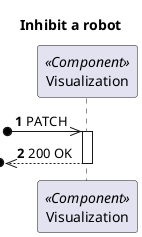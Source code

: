 @startuml Process View - Level 2 - Inhibit a robot
'https://plantuml.com/sequence-diagram

autonumber

skinparam packageStyle rect

title Inhibit a robot

participant "Visualization" as V <<Component>>

?o->> V : PATCH

activate V
?o<<--- V : 200 OK
deactivate V

@enduml
